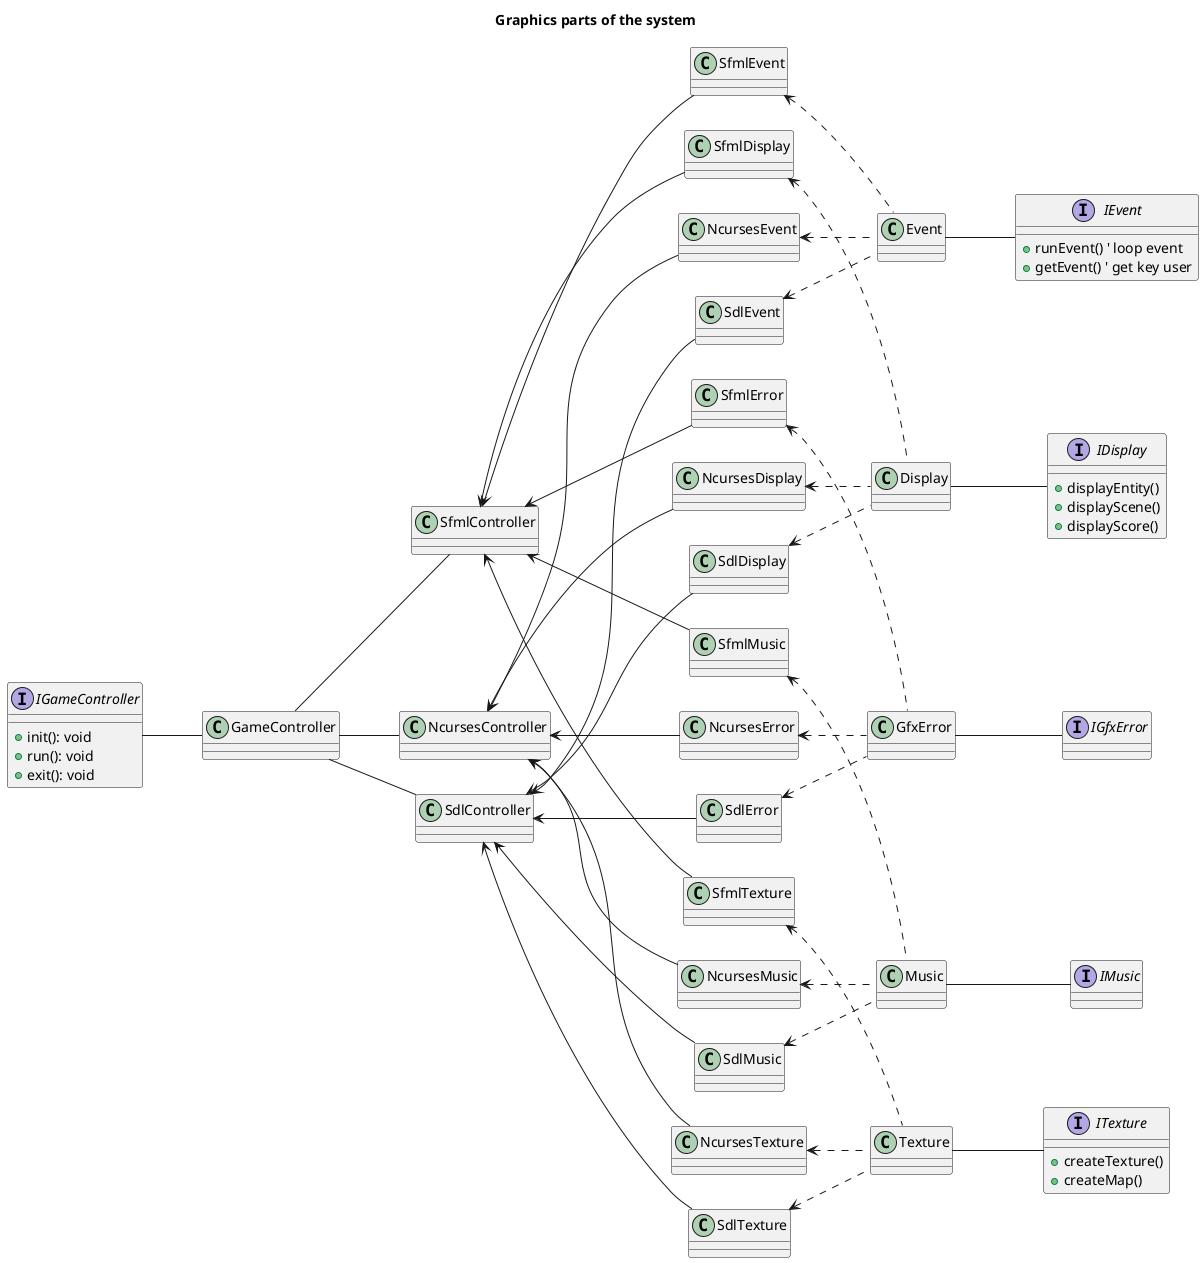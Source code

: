 @startuml
title "Graphics parts of the system"
left to right direction

interface IMusic {

}

class Music {

}

class SfmlMusic {

}

class NcursesMusic {

}

class SdlMusic {

}

interface IGfxError {

}

class GfxError {

}

class SfmlError {
}

class NcursesError {
}

class SdlError {
}

' Display the game
interface IDisplay {
  +displayEntity()
  +displayScene()
  +displayScore()
}

class Display {
}

class SfmlDisplay {
}

class NcursesDisplay {
}

class SdlDisplay {
}

' event game
interface IEvent {
  ' event loop
  +runEvent() ' loop event
  ' get event
  +getEvent() ' get key user
}

class Event {
}

class SfmlEvent {
}

class NcursesEvent {
}

class SdlEvent {
}

' create entity
interface ITexture {
  +createTexture()
  +createMap()
}

class Texture {
}

' create entity and set texture to sprite
class SfmlTexture {
}

' create entity and set character
class NcursesTexture {
}

' create entity and set character
class SdlTexture {
}

' game state
interface IGameController {
  +init(): void
  +run(): void
  +exit(): void
}

class GameController {
}

class SfmlController {
}

class NcursesController {
}


class SdlController {
}


' InputHandler change de state of the game
IGameController -- GameController
GameController -- SfmlController
GameController -- NcursesController
GameController -- SdlController

Event -- IEvent
SfmlEvent <.. Event
NcursesEvent <.. Event
SdlEvent <.. Event

Texture -- ITexture
SfmlTexture <.. Texture
NcursesTexture <.. Texture
SdlTexture <.. Texture

Display -- IDisplay
SfmlDisplay <.. Display
NcursesDisplay <.. Display
SdlDisplay <.. Display

Music -- IMusic
SfmlMusic <.. Music
NcursesMusic <.. Music
SdlMusic <.. Music

GfxError -- IGfxError
SfmlError <.. GfxError
NcursesError <.. GfxError
SdlError <.. GfxError

SfmlController <--- SfmlTexture
SfmlController <--- SfmlEvent
SfmlController <--- SfmlDisplay
SfmlController <--- SfmlMusic
SfmlController <--- SfmlError

NcursesController <--- NcursesTexture
NcursesController <--- NcursesEvent
NcursesController <--- NcursesDisplay
NcursesController <--- NcursesError
NcursesController <--- NcursesMusic

SdlController <--- SdlTexture
SdlController <--- SdlEvent
SdlController <--- SdlDisplay
SdlController <--- SdlMusic
SdlController <--- SdlError

@enduml
